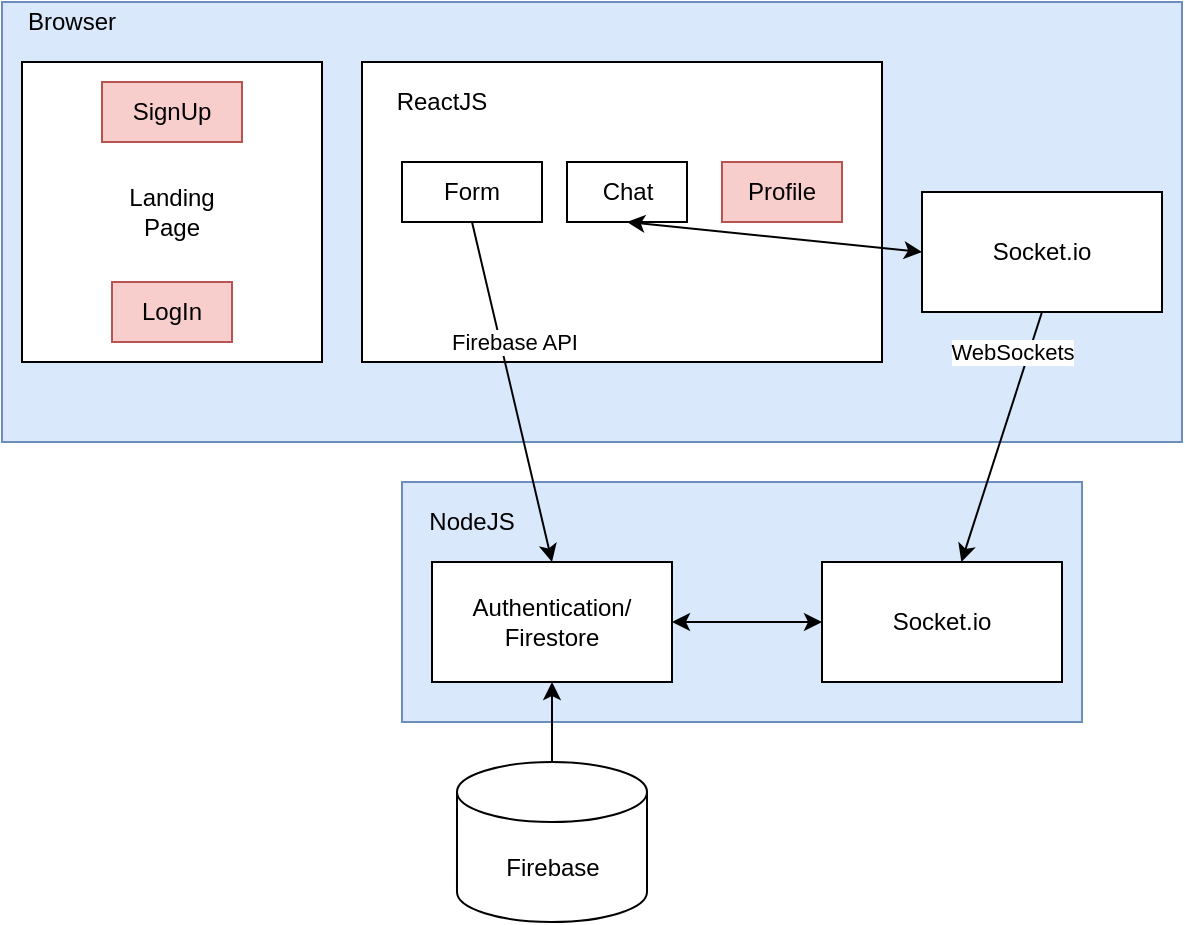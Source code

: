 <mxfile version="14.8.5" type="device"><diagram id="1hXdDbdBJjtsygzasfBf" name="Page-1"><mxGraphModel dx="1038" dy="489" grid="1" gridSize="10" guides="1" tooltips="1" connect="1" arrows="1" fold="1" page="1" pageScale="1" pageWidth="850" pageHeight="1100" math="0" shadow="0"><root><mxCell id="0"/><mxCell id="1" parent="0"/><mxCell id="N3AsyTqjkd23Cz0DjQi--1" value="" style="rounded=0;whiteSpace=wrap;html=1;fillColor=#dae8fc;strokeColor=#6c8ebf;" parent="1" vertex="1"><mxGeometry x="190" y="80" width="590" height="220" as="geometry"/></mxCell><mxCell id="N3AsyTqjkd23Cz0DjQi--2" value="Browser" style="text;html=1;strokeColor=none;fillColor=none;align=center;verticalAlign=middle;whiteSpace=wrap;rounded=0;" parent="1" vertex="1"><mxGeometry x="205" y="80" width="40" height="20" as="geometry"/></mxCell><mxCell id="N3AsyTqjkd23Cz0DjQi--3" value="" style="whiteSpace=wrap;html=1;aspect=fixed;" parent="1" vertex="1"><mxGeometry x="200" y="110" width="150" height="150" as="geometry"/></mxCell><mxCell id="N3AsyTqjkd23Cz0DjQi--4" value="Landing Page" style="text;html=1;strokeColor=none;fillColor=none;align=center;verticalAlign=middle;whiteSpace=wrap;rounded=0;" parent="1" vertex="1"><mxGeometry x="255" y="175" width="40" height="20" as="geometry"/></mxCell><mxCell id="N3AsyTqjkd23Cz0DjQi--10" value="Socket.io" style="rounded=0;whiteSpace=wrap;html=1;" parent="1" vertex="1"><mxGeometry x="650" y="175" width="120" height="60" as="geometry"/></mxCell><mxCell id="N3AsyTqjkd23Cz0DjQi--15" value="" style="rounded=0;whiteSpace=wrap;html=1;" parent="1" vertex="1"><mxGeometry x="370" y="110" width="260" height="150" as="geometry"/></mxCell><mxCell id="N3AsyTqjkd23Cz0DjQi--16" value="Form" style="rounded=0;whiteSpace=wrap;html=1;" parent="1" vertex="1"><mxGeometry x="390" y="160" width="70" height="30" as="geometry"/></mxCell><mxCell id="N3AsyTqjkd23Cz0DjQi--17" value="ReactJS" style="text;html=1;strokeColor=none;fillColor=none;align=center;verticalAlign=middle;whiteSpace=wrap;rounded=0;" parent="1" vertex="1"><mxGeometry x="390" y="120" width="40" height="20" as="geometry"/></mxCell><mxCell id="N3AsyTqjkd23Cz0DjQi--21" value="Chat" style="rounded=0;whiteSpace=wrap;html=1;" parent="1" vertex="1"><mxGeometry x="472.5" y="160" width="60" height="30" as="geometry"/></mxCell><mxCell id="N3AsyTqjkd23Cz0DjQi--22" value="SignUp" style="rounded=0;whiteSpace=wrap;html=1;fillColor=#f8cecc;strokeColor=#b85450;" parent="1" vertex="1"><mxGeometry x="240" y="120" width="70" height="30" as="geometry"/></mxCell><mxCell id="N3AsyTqjkd23Cz0DjQi--26" value="LogIn" style="rounded=0;whiteSpace=wrap;html=1;fillColor=#f8cecc;strokeColor=#b85450;" parent="1" vertex="1"><mxGeometry x="245" y="220" width="60" height="30" as="geometry"/></mxCell><mxCell id="N3AsyTqjkd23Cz0DjQi--30" value="" style="endArrow=classic;startArrow=classic;html=1;entryX=0;entryY=0.5;entryDx=0;entryDy=0;exitX=0.5;exitY=1;exitDx=0;exitDy=0;" parent="1" source="N3AsyTqjkd23Cz0DjQi--21" target="N3AsyTqjkd23Cz0DjQi--10" edge="1"><mxGeometry width="50" height="50" relative="1" as="geometry"><mxPoint x="640" y="250" as="sourcePoint"/><mxPoint x="690" y="200" as="targetPoint"/><Array as="points"/></mxGeometry></mxCell><mxCell id="N3AsyTqjkd23Cz0DjQi--31" value="" style="rounded=0;whiteSpace=wrap;html=1;fillColor=#dae8fc;strokeColor=#6c8ebf;" parent="1" vertex="1"><mxGeometry x="390" y="320" width="340" height="120" as="geometry"/></mxCell><mxCell id="N3AsyTqjkd23Cz0DjQi--32" value="NodeJS" style="text;html=1;strokeColor=none;fillColor=none;align=center;verticalAlign=middle;whiteSpace=wrap;rounded=0;" parent="1" vertex="1"><mxGeometry x="405" y="330" width="40" height="20" as="geometry"/></mxCell><mxCell id="N3AsyTqjkd23Cz0DjQi--33" value="Authentication/ Firestore" style="rounded=0;whiteSpace=wrap;html=1;" parent="1" vertex="1"><mxGeometry x="405" y="360" width="120" height="60" as="geometry"/></mxCell><mxCell id="N3AsyTqjkd23Cz0DjQi--34" value="Socket.io" style="rounded=0;whiteSpace=wrap;html=1;" parent="1" vertex="1"><mxGeometry x="600" y="360" width="120" height="60" as="geometry"/></mxCell><mxCell id="CbuBpeY7zgmn1acWqg0A-3" style="edgeStyle=orthogonalEdgeStyle;rounded=0;orthogonalLoop=1;jettySize=auto;html=1;entryX=0.5;entryY=1;entryDx=0;entryDy=0;" edge="1" parent="1" source="N3AsyTqjkd23Cz0DjQi--39" target="N3AsyTqjkd23Cz0DjQi--33"><mxGeometry relative="1" as="geometry"/></mxCell><mxCell id="N3AsyTqjkd23Cz0DjQi--39" value="Firebase" style="shape=cylinder3;whiteSpace=wrap;html=1;boundedLbl=1;backgroundOutline=1;size=15;" parent="1" vertex="1"><mxGeometry x="417.5" y="460" width="95" height="80" as="geometry"/></mxCell><mxCell id="N3AsyTqjkd23Cz0DjQi--43" value="" style="endArrow=classic;html=1;verticalAlign=middle;entryX=0.5;entryY=0;entryDx=0;entryDy=0;exitX=0.5;exitY=1;exitDx=0;exitDy=0;" parent="1" source="N3AsyTqjkd23Cz0DjQi--16" target="N3AsyTqjkd23Cz0DjQi--33" edge="1"><mxGeometry relative="1" as="geometry"><mxPoint x="420" y="360" as="sourcePoint"/><mxPoint x="520" y="360" as="targetPoint"/></mxGeometry></mxCell><mxCell id="N3AsyTqjkd23Cz0DjQi--44" value="Firebase API" style="edgeLabel;resizable=0;html=1;align=center;verticalAlign=middle;" parent="N3AsyTqjkd23Cz0DjQi--43" connectable="0" vertex="1"><mxGeometry relative="1" as="geometry"><mxPoint x="1" y="-25" as="offset"/></mxGeometry></mxCell><mxCell id="N3AsyTqjkd23Cz0DjQi--61" value="" style="endArrow=classic;html=1;verticalAlign=middle;exitX=0.5;exitY=1;exitDx=0;exitDy=0;" parent="1" source="N3AsyTqjkd23Cz0DjQi--10" target="N3AsyTqjkd23Cz0DjQi--34" edge="1"><mxGeometry relative="1" as="geometry"><mxPoint x="710" y="360" as="sourcePoint"/><mxPoint x="810" y="360" as="targetPoint"/></mxGeometry></mxCell><mxCell id="N3AsyTqjkd23Cz0DjQi--62" value="WebSockets" style="edgeLabel;resizable=0;html=1;align=center;verticalAlign=middle;" parent="N3AsyTqjkd23Cz0DjQi--61" connectable="0" vertex="1"><mxGeometry relative="1" as="geometry"><mxPoint x="5" y="-43" as="offset"/></mxGeometry></mxCell><mxCell id="CbuBpeY7zgmn1acWqg0A-1" value="Profile" style="rounded=0;whiteSpace=wrap;html=1;fillColor=#f8cecc;strokeColor=#b85450;" vertex="1" parent="1"><mxGeometry x="550" y="160" width="60" height="30" as="geometry"/></mxCell><mxCell id="CbuBpeY7zgmn1acWqg0A-2" value="" style="endArrow=classic;startArrow=classic;html=1;entryX=0;entryY=0.5;entryDx=0;entryDy=0;exitX=1;exitY=0.5;exitDx=0;exitDy=0;" edge="1" parent="1" source="N3AsyTqjkd23Cz0DjQi--33" target="N3AsyTqjkd23Cz0DjQi--34"><mxGeometry width="50" height="50" relative="1" as="geometry"><mxPoint x="540" y="530" as="sourcePoint"/><mxPoint x="737.5" y="560" as="targetPoint"/><Array as="points"/></mxGeometry></mxCell></root></mxGraphModel></diagram></mxfile>